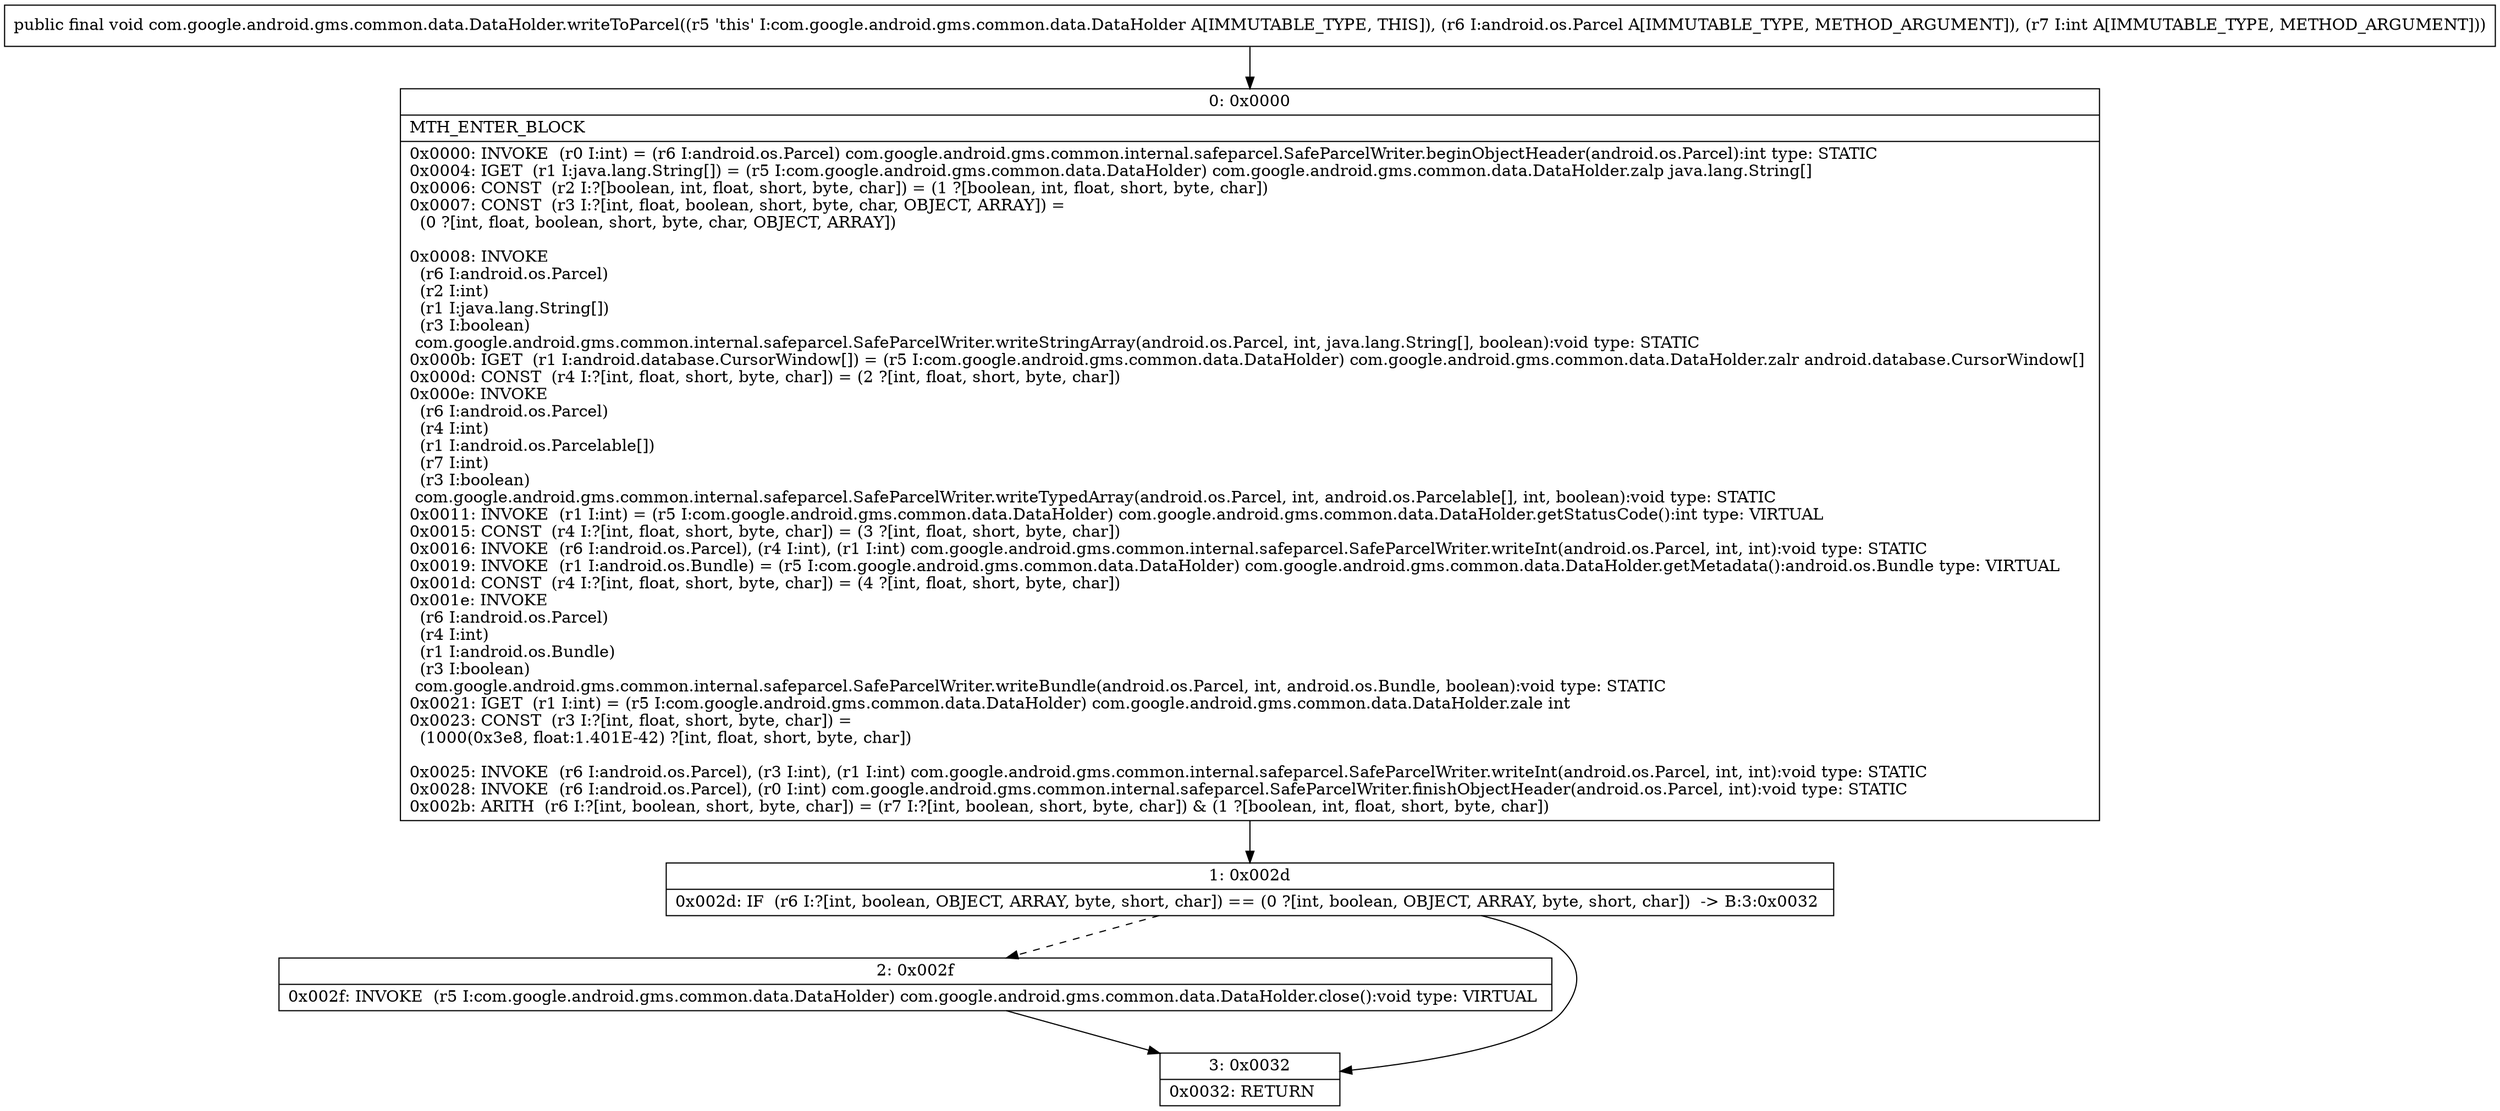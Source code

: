 digraph "CFG forcom.google.android.gms.common.data.DataHolder.writeToParcel(Landroid\/os\/Parcel;I)V" {
Node_0 [shape=record,label="{0\:\ 0x0000|MTH_ENTER_BLOCK\l|0x0000: INVOKE  (r0 I:int) = (r6 I:android.os.Parcel) com.google.android.gms.common.internal.safeparcel.SafeParcelWriter.beginObjectHeader(android.os.Parcel):int type: STATIC \l0x0004: IGET  (r1 I:java.lang.String[]) = (r5 I:com.google.android.gms.common.data.DataHolder) com.google.android.gms.common.data.DataHolder.zalp java.lang.String[] \l0x0006: CONST  (r2 I:?[boolean, int, float, short, byte, char]) = (1 ?[boolean, int, float, short, byte, char]) \l0x0007: CONST  (r3 I:?[int, float, boolean, short, byte, char, OBJECT, ARRAY]) = \l  (0 ?[int, float, boolean, short, byte, char, OBJECT, ARRAY])\l \l0x0008: INVOKE  \l  (r6 I:android.os.Parcel)\l  (r2 I:int)\l  (r1 I:java.lang.String[])\l  (r3 I:boolean)\l com.google.android.gms.common.internal.safeparcel.SafeParcelWriter.writeStringArray(android.os.Parcel, int, java.lang.String[], boolean):void type: STATIC \l0x000b: IGET  (r1 I:android.database.CursorWindow[]) = (r5 I:com.google.android.gms.common.data.DataHolder) com.google.android.gms.common.data.DataHolder.zalr android.database.CursorWindow[] \l0x000d: CONST  (r4 I:?[int, float, short, byte, char]) = (2 ?[int, float, short, byte, char]) \l0x000e: INVOKE  \l  (r6 I:android.os.Parcel)\l  (r4 I:int)\l  (r1 I:android.os.Parcelable[])\l  (r7 I:int)\l  (r3 I:boolean)\l com.google.android.gms.common.internal.safeparcel.SafeParcelWriter.writeTypedArray(android.os.Parcel, int, android.os.Parcelable[], int, boolean):void type: STATIC \l0x0011: INVOKE  (r1 I:int) = (r5 I:com.google.android.gms.common.data.DataHolder) com.google.android.gms.common.data.DataHolder.getStatusCode():int type: VIRTUAL \l0x0015: CONST  (r4 I:?[int, float, short, byte, char]) = (3 ?[int, float, short, byte, char]) \l0x0016: INVOKE  (r6 I:android.os.Parcel), (r4 I:int), (r1 I:int) com.google.android.gms.common.internal.safeparcel.SafeParcelWriter.writeInt(android.os.Parcel, int, int):void type: STATIC \l0x0019: INVOKE  (r1 I:android.os.Bundle) = (r5 I:com.google.android.gms.common.data.DataHolder) com.google.android.gms.common.data.DataHolder.getMetadata():android.os.Bundle type: VIRTUAL \l0x001d: CONST  (r4 I:?[int, float, short, byte, char]) = (4 ?[int, float, short, byte, char]) \l0x001e: INVOKE  \l  (r6 I:android.os.Parcel)\l  (r4 I:int)\l  (r1 I:android.os.Bundle)\l  (r3 I:boolean)\l com.google.android.gms.common.internal.safeparcel.SafeParcelWriter.writeBundle(android.os.Parcel, int, android.os.Bundle, boolean):void type: STATIC \l0x0021: IGET  (r1 I:int) = (r5 I:com.google.android.gms.common.data.DataHolder) com.google.android.gms.common.data.DataHolder.zale int \l0x0023: CONST  (r3 I:?[int, float, short, byte, char]) = \l  (1000(0x3e8, float:1.401E\-42) ?[int, float, short, byte, char])\l \l0x0025: INVOKE  (r6 I:android.os.Parcel), (r3 I:int), (r1 I:int) com.google.android.gms.common.internal.safeparcel.SafeParcelWriter.writeInt(android.os.Parcel, int, int):void type: STATIC \l0x0028: INVOKE  (r6 I:android.os.Parcel), (r0 I:int) com.google.android.gms.common.internal.safeparcel.SafeParcelWriter.finishObjectHeader(android.os.Parcel, int):void type: STATIC \l0x002b: ARITH  (r6 I:?[int, boolean, short, byte, char]) = (r7 I:?[int, boolean, short, byte, char]) & (1 ?[boolean, int, float, short, byte, char]) \l}"];
Node_1 [shape=record,label="{1\:\ 0x002d|0x002d: IF  (r6 I:?[int, boolean, OBJECT, ARRAY, byte, short, char]) == (0 ?[int, boolean, OBJECT, ARRAY, byte, short, char])  \-\> B:3:0x0032 \l}"];
Node_2 [shape=record,label="{2\:\ 0x002f|0x002f: INVOKE  (r5 I:com.google.android.gms.common.data.DataHolder) com.google.android.gms.common.data.DataHolder.close():void type: VIRTUAL \l}"];
Node_3 [shape=record,label="{3\:\ 0x0032|0x0032: RETURN   \l}"];
MethodNode[shape=record,label="{public final void com.google.android.gms.common.data.DataHolder.writeToParcel((r5 'this' I:com.google.android.gms.common.data.DataHolder A[IMMUTABLE_TYPE, THIS]), (r6 I:android.os.Parcel A[IMMUTABLE_TYPE, METHOD_ARGUMENT]), (r7 I:int A[IMMUTABLE_TYPE, METHOD_ARGUMENT])) }"];
MethodNode -> Node_0;
Node_0 -> Node_1;
Node_1 -> Node_2[style=dashed];
Node_1 -> Node_3;
Node_2 -> Node_3;
}

